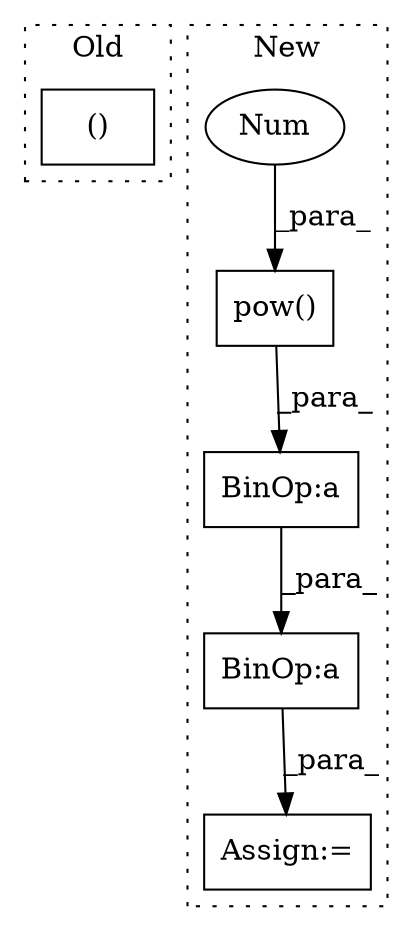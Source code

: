 digraph G {
subgraph cluster0 {
1 [label="()" a="54" s="8406" l="19" shape="box"];
label = "Old";
style="dotted";
}
subgraph cluster1 {
2 [label="pow()" a="75" s="10100,10121" l="20,1" shape="box"];
3 [label="Num" a="76" s="10120" l="1" shape="ellipse"];
4 [label="BinOp:a" a="82" s="10183" l="3" shape="box"];
5 [label="BinOp:a" a="82" s="10025" l="75" shape="box"];
6 [label="Assign:=" a="68" s="10155" l="3" shape="box"];
label = "New";
style="dotted";
}
2 -> 5 [label="_para_"];
3 -> 2 [label="_para_"];
4 -> 6 [label="_para_"];
5 -> 4 [label="_para_"];
}